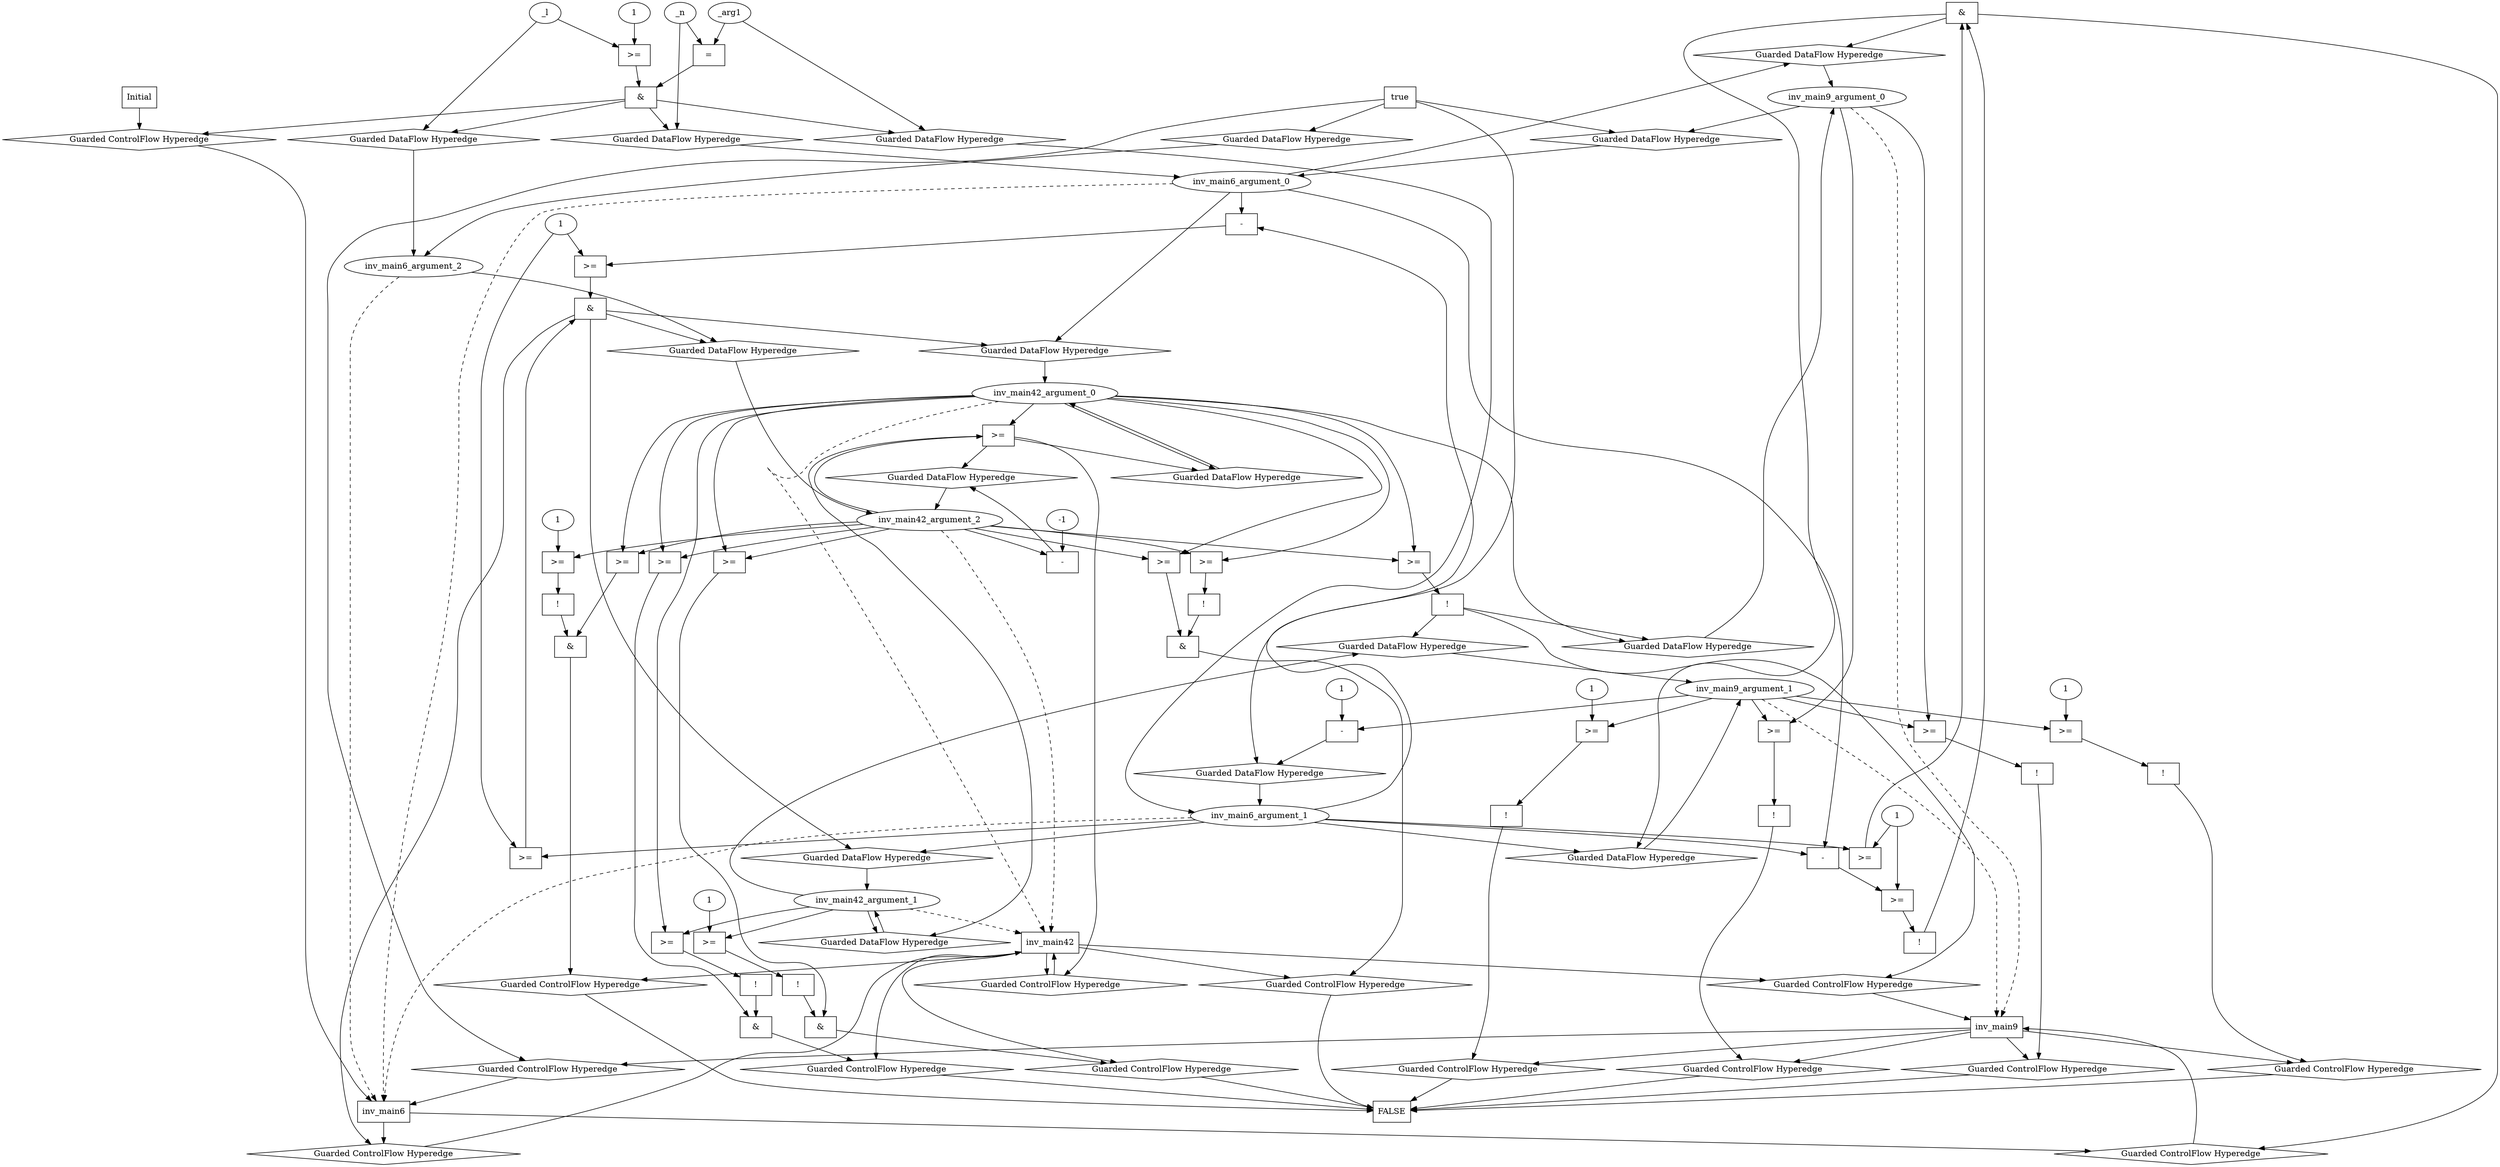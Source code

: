 digraph dag {
inv_main42 [label="inv_main42" shape="rect"];
inv_main6 [label="inv_main6" shape="rect"];
inv_main9 [label="inv_main9" shape="rect"];
FALSE [label="FALSE" shape="rect"];
Initial [label="Initial" shape="rect"];
ControlFowHyperEdge_0 [label="Guarded ControlFlow Hyperedge" shape="diamond"];
inv_main42 -> ControlFowHyperEdge_0[label=""]
ControlFowHyperEdge_0 -> inv_main9[label=""]
ControlFowHyperEdge_1 [label="Guarded ControlFlow Hyperedge" shape="diamond"];
Initial -> ControlFowHyperEdge_1[label=""]
ControlFowHyperEdge_1 -> inv_main6[label=""]
ControlFowHyperEdge_2 [label="Guarded ControlFlow Hyperedge" shape="diamond"];
inv_main6 -> ControlFowHyperEdge_2[label=""]
ControlFowHyperEdge_2 -> inv_main9[label=""]
ControlFowHyperEdge_3 [label="Guarded ControlFlow Hyperedge" shape="diamond"];
inv_main42 -> ControlFowHyperEdge_3[label=""]
ControlFowHyperEdge_3 -> inv_main42[label=""]
ControlFowHyperEdge_4 [label="Guarded ControlFlow Hyperedge" shape="diamond"];
inv_main9 -> ControlFowHyperEdge_4[label=""]
ControlFowHyperEdge_4 -> inv_main6[label=""]
ControlFowHyperEdge_5 [label="Guarded ControlFlow Hyperedge" shape="diamond"];
inv_main6 -> ControlFowHyperEdge_5[label=""]
ControlFowHyperEdge_5 -> inv_main42[label=""]
ControlFowHyperEdge_6 [label="Guarded ControlFlow Hyperedge" shape="diamond"];
inv_main42 -> ControlFowHyperEdge_6[label=""]
ControlFowHyperEdge_6 -> FALSE[label=""]
ControlFowHyperEdge_7 [label="Guarded ControlFlow Hyperedge" shape="diamond"];
inv_main42 -> ControlFowHyperEdge_7[label=""]
ControlFowHyperEdge_7 -> FALSE[label=""]
ControlFowHyperEdge_8 [label="Guarded ControlFlow Hyperedge" shape="diamond"];
inv_main42 -> ControlFowHyperEdge_8[label=""]
ControlFowHyperEdge_8 -> FALSE[label=""]
ControlFowHyperEdge_9 [label="Guarded ControlFlow Hyperedge" shape="diamond"];
inv_main42 -> ControlFowHyperEdge_9[label=""]
ControlFowHyperEdge_9 -> FALSE[label=""]
ControlFowHyperEdge_10 [label="Guarded ControlFlow Hyperedge" shape="diamond"];
inv_main9 -> ControlFowHyperEdge_10[label=""]
ControlFowHyperEdge_10 -> FALSE[label=""]
ControlFowHyperEdge_11 [label="Guarded ControlFlow Hyperedge" shape="diamond"];
inv_main9 -> ControlFowHyperEdge_11[label=""]
ControlFowHyperEdge_11 -> FALSE[label=""]
ControlFowHyperEdge_12 [label="Guarded ControlFlow Hyperedge" shape="diamond"];
inv_main9 -> ControlFowHyperEdge_12[label=""]
ControlFowHyperEdge_12 -> FALSE[label=""]
ControlFowHyperEdge_13 [label="Guarded ControlFlow Hyperedge" shape="diamond"];
inv_main9 -> ControlFowHyperEdge_13[label=""]
ControlFowHyperEdge_13 -> FALSE[label=""]
inv_main9_argument_0 [label="inv_main9_argument_0" shape="oval"];
inv_main9_argument_0 -> inv_main9[label="" style="dashed"]
inv_main9_argument_1 [label="inv_main9_argument_1" shape="oval"];
inv_main9_argument_1 -> inv_main9[label="" style="dashed"]
inv_main42_argument_0 [label="inv_main42_argument_0" shape="oval"];
inv_main42_argument_0 -> inv_main42[label="" style="dashed"]
inv_main42_argument_1 [label="inv_main42_argument_1" shape="oval"];
inv_main42_argument_1 -> inv_main42[label="" style="dashed"]
inv_main42_argument_2 [label="inv_main42_argument_2" shape="oval"];
inv_main42_argument_2 -> inv_main42[label="" style="dashed"]
inv_main6_argument_0 [label="inv_main6_argument_0" shape="oval"];
inv_main6_argument_0 -> inv_main6[label="" style="dashed"]
inv_main6_argument_1 [label="inv_main6_argument_1" shape="oval"];
inv_main6_argument_1 -> inv_main6[label="" style="dashed"]
inv_main6_argument_2 [label="inv_main6_argument_2" shape="oval"];
inv_main6_argument_2 -> inv_main6[label="" style="dashed"]

xxxinv_main9___inv_main42_0xxxguard_0_node_0 [label="!" shape="rect"];
xxxinv_main9___inv_main42_0xxxguard_0_node_1 [label=">=" shape="rect"];
xxxinv_main9___inv_main42_0xxxguard_0_node_1->xxxinv_main9___inv_main42_0xxxguard_0_node_0
inv_main42_argument_0->xxxinv_main9___inv_main42_0xxxguard_0_node_1
inv_main42_argument_2->xxxinv_main9___inv_main42_0xxxguard_0_node_1

xxxinv_main9___inv_main42_0xxxguard_0_node_0->ControlFowHyperEdge_0 [label=""];
xxxinv_main6___Initial_1xxx_and [label="&" shape="rect"];
xxxinv_main6___Initial_1xxxguard_0_node_0 [label=">=" shape="rect"];
xxxinv_main6___Initial_1xxxguard_0_node_2 [label="1"];
xxxinv_main6___Initial_1xxxdataFlow2_node_0->xxxinv_main6___Initial_1xxxguard_0_node_0
xxxinv_main6___Initial_1xxxguard_0_node_2->xxxinv_main6___Initial_1xxxguard_0_node_0

xxxinv_main6___Initial_1xxxguard_0_node_0->xxxinv_main6___Initial_1xxx_and [label=""];
xxxinv_main6___Initial_1xxxguard1_node_0 [label="=" shape="rect"];
xxxinv_main6___Initial_1xxxdataFlow_0_node_0->xxxinv_main6___Initial_1xxxguard1_node_0
xxxinv_main6___Initial_1xxxdataFlow1_node_0->xxxinv_main6___Initial_1xxxguard1_node_0

xxxinv_main6___Initial_1xxxguard1_node_0->xxxinv_main6___Initial_1xxx_and [label=""];
xxxinv_main6___Initial_1xxx_and->ControlFowHyperEdge_1 [label=""];
xxxinv_main6___Initial_1xxxdataFlow_0_node_0 [label="_n"];

xxxinv_main6___Initial_1xxxdataFlow_0_node_0->DataFowHyperEdge_1_inv_main6_argument_0 [label=""];
xxxinv_main6___Initial_1xxxdataFlow1_node_0 [label="_arg1"];

xxxinv_main6___Initial_1xxxdataFlow1_node_0->DataFowHyperEdge_1_inv_main6_argument_1 [label=""];
xxxinv_main6___Initial_1xxxdataFlow2_node_0 [label="_l"];

xxxinv_main6___Initial_1xxxdataFlow2_node_0->DataFowHyperEdge_1_inv_main6_argument_2 [label=""];
xxxinv_main9___inv_main6_2xxx_and [label="&" shape="rect"];
xxxinv_main9___inv_main6_2xxxguard_0_node_0 [label="!" shape="rect"];
xxxinv_main9___inv_main6_2xxxguard_0_node_1 [label=">=" shape="rect"];
xxxinv_main9___inv_main6_2xxxguard_0_node_2 [label="-" shape="rect"];
xxxinv_main9___inv_main6_2xxxguard_0_node_5 [label="1"];
xxxinv_main9___inv_main6_2xxxguard_0_node_1->xxxinv_main9___inv_main6_2xxxguard_0_node_0
xxxinv_main9___inv_main6_2xxxguard_0_node_2->xxxinv_main9___inv_main6_2xxxguard_0_node_1
xxxinv_main9___inv_main6_2xxxguard_0_node_5->xxxinv_main9___inv_main6_2xxxguard_0_node_1
inv_main6_argument_0->xxxinv_main9___inv_main6_2xxxguard_0_node_2
inv_main6_argument_1->xxxinv_main9___inv_main6_2xxxguard_0_node_2

xxxinv_main9___inv_main6_2xxxguard_0_node_0->xxxinv_main9___inv_main6_2xxx_and [label=""];
xxxinv_main9___inv_main6_2xxxguard1_node_0 [label=">=" shape="rect"];
inv_main6_argument_1->xxxinv_main9___inv_main6_2xxxguard1_node_0
xxxinv_main9___inv_main6_2xxxguard_0_node_5->xxxinv_main9___inv_main6_2xxxguard1_node_0

xxxinv_main9___inv_main6_2xxxguard1_node_0->xxxinv_main9___inv_main6_2xxx_and [label=""];
xxxinv_main9___inv_main6_2xxx_and->ControlFowHyperEdge_2 [label=""];
xxxinv_main42___inv_main42_3xxxguard_0_node_0 [label=">=" shape="rect"];
inv_main42_argument_0->xxxinv_main42___inv_main42_3xxxguard_0_node_0
inv_main42_argument_2->xxxinv_main42___inv_main42_3xxxguard_0_node_0

xxxinv_main42___inv_main42_3xxxguard_0_node_0->ControlFowHyperEdge_3 [label=""];
xxxinv_main42___inv_main42_3xxxdataFlow_0_node_0 [label="-" shape="rect"];
xxxinv_main42___inv_main42_3xxxdataFlow_0_node_2 [label="-1"];
inv_main42_argument_2->xxxinv_main42___inv_main42_3xxxdataFlow_0_node_0
xxxinv_main42___inv_main42_3xxxdataFlow_0_node_2->xxxinv_main42___inv_main42_3xxxdataFlow_0_node_0

xxxinv_main42___inv_main42_3xxxdataFlow_0_node_0->DataFowHyperEdge_3_inv_main42_argument_2 [label=""];
true_4 [label="true" shape="rect"];
true_4->ControlFowHyperEdge_4 [label=""];
xxxinv_main6___inv_main9_4xxxdataFlow_0_node_0 [label="-" shape="rect"];
xxxinv_main6___inv_main9_4xxxdataFlow_0_node_2 [label="1"];
inv_main9_argument_1->xxxinv_main6___inv_main9_4xxxdataFlow_0_node_0
xxxinv_main6___inv_main9_4xxxdataFlow_0_node_2->xxxinv_main6___inv_main9_4xxxdataFlow_0_node_0

xxxinv_main6___inv_main9_4xxxdataFlow_0_node_0->DataFowHyperEdge_4_inv_main6_argument_1 [label=""];
xxxinv_main42___inv_main6_5xxx_and [label="&" shape="rect"];
xxxinv_main42___inv_main6_5xxxguard_0_node_0 [label=">=" shape="rect"];
xxxinv_main42___inv_main6_5xxxguard_0_node_1 [label="-" shape="rect"];
xxxinv_main42___inv_main6_5xxxguard_0_node_4 [label="1"];
xxxinv_main42___inv_main6_5xxxguard_0_node_1->xxxinv_main42___inv_main6_5xxxguard_0_node_0
xxxinv_main42___inv_main6_5xxxguard_0_node_4->xxxinv_main42___inv_main6_5xxxguard_0_node_0
inv_main6_argument_0->xxxinv_main42___inv_main6_5xxxguard_0_node_1
inv_main6_argument_1->xxxinv_main42___inv_main6_5xxxguard_0_node_1

xxxinv_main42___inv_main6_5xxxguard_0_node_0->xxxinv_main42___inv_main6_5xxx_and [label=""];
xxxinv_main42___inv_main6_5xxxguard1_node_0 [label=">=" shape="rect"];
inv_main6_argument_1->xxxinv_main42___inv_main6_5xxxguard1_node_0
xxxinv_main42___inv_main6_5xxxguard_0_node_4->xxxinv_main42___inv_main6_5xxxguard1_node_0

xxxinv_main42___inv_main6_5xxxguard1_node_0->xxxinv_main42___inv_main6_5xxx_and [label=""];
xxxinv_main42___inv_main6_5xxx_and->ControlFowHyperEdge_5 [label=""];
xxxFALSE___inv_main42_6xxx_and [label="&" shape="rect"];
xxxFALSE___inv_main42_6xxxguard_0_node_0 [label="!" shape="rect"];
xxxFALSE___inv_main42_6xxxguard_0_node_1 [label=">=" shape="rect"];
xxxFALSE___inv_main42_6xxxguard_0_node_3 [label="1"];
xxxFALSE___inv_main42_6xxxguard_0_node_1->xxxFALSE___inv_main42_6xxxguard_0_node_0
inv_main42_argument_2->xxxFALSE___inv_main42_6xxxguard_0_node_1
xxxFALSE___inv_main42_6xxxguard_0_node_3->xxxFALSE___inv_main42_6xxxguard_0_node_1

xxxFALSE___inv_main42_6xxxguard_0_node_0->xxxFALSE___inv_main42_6xxx_and [label=""];
xxxFALSE___inv_main42_6xxxguard1_node_0 [label=">=" shape="rect"];
inv_main42_argument_0->xxxFALSE___inv_main42_6xxxguard1_node_0
inv_main42_argument_2->xxxFALSE___inv_main42_6xxxguard1_node_0

xxxFALSE___inv_main42_6xxxguard1_node_0->xxxFALSE___inv_main42_6xxx_and [label=""];
xxxFALSE___inv_main42_6xxx_and->ControlFowHyperEdge_6 [label=""];
xxxFALSE___inv_main42_7xxx_and [label="&" shape="rect"];
xxxFALSE___inv_main42_7xxxguard_0_node_0 [label="!" shape="rect"];
xxxFALSE___inv_main42_7xxxguard_0_node_1 [label=">=" shape="rect"];
xxxFALSE___inv_main42_7xxxguard_0_node_1->xxxFALSE___inv_main42_7xxxguard_0_node_0
inv_main42_argument_0->xxxFALSE___inv_main42_7xxxguard_0_node_1
inv_main42_argument_2->xxxFALSE___inv_main42_7xxxguard_0_node_1

xxxFALSE___inv_main42_7xxxguard_0_node_0->xxxFALSE___inv_main42_7xxx_and [label=""];
xxxFALSE___inv_main42_7xxxguard1_node_0 [label=">=" shape="rect"];
inv_main42_argument_0->xxxFALSE___inv_main42_7xxxguard1_node_0
inv_main42_argument_2->xxxFALSE___inv_main42_7xxxguard1_node_0

xxxFALSE___inv_main42_7xxxguard1_node_0->xxxFALSE___inv_main42_7xxx_and [label=""];
xxxFALSE___inv_main42_7xxx_and->ControlFowHyperEdge_7 [label=""];
xxxFALSE___inv_main42_8xxx_and [label="&" shape="rect"];
xxxFALSE___inv_main42_8xxxguard_0_node_0 [label="!" shape="rect"];
xxxFALSE___inv_main42_8xxxguard_0_node_1 [label=">=" shape="rect"];
xxxFALSE___inv_main42_8xxxguard_0_node_3 [label="1"];
xxxFALSE___inv_main42_8xxxguard_0_node_1->xxxFALSE___inv_main42_8xxxguard_0_node_0
inv_main42_argument_1->xxxFALSE___inv_main42_8xxxguard_0_node_1
xxxFALSE___inv_main42_8xxxguard_0_node_3->xxxFALSE___inv_main42_8xxxguard_0_node_1

xxxFALSE___inv_main42_8xxxguard_0_node_0->xxxFALSE___inv_main42_8xxx_and [label=""];
xxxFALSE___inv_main42_8xxxguard1_node_0 [label=">=" shape="rect"];
inv_main42_argument_0->xxxFALSE___inv_main42_8xxxguard1_node_0
inv_main42_argument_2->xxxFALSE___inv_main42_8xxxguard1_node_0

xxxFALSE___inv_main42_8xxxguard1_node_0->xxxFALSE___inv_main42_8xxx_and [label=""];
xxxFALSE___inv_main42_8xxx_and->ControlFowHyperEdge_8 [label=""];
xxxFALSE___inv_main42_9xxx_and [label="&" shape="rect"];
xxxFALSE___inv_main42_9xxxguard_0_node_0 [label="!" shape="rect"];
xxxFALSE___inv_main42_9xxxguard_0_node_1 [label=">=" shape="rect"];
xxxFALSE___inv_main42_9xxxguard_0_node_1->xxxFALSE___inv_main42_9xxxguard_0_node_0
inv_main42_argument_0->xxxFALSE___inv_main42_9xxxguard_0_node_1
inv_main42_argument_1->xxxFALSE___inv_main42_9xxxguard_0_node_1

xxxFALSE___inv_main42_9xxxguard_0_node_0->xxxFALSE___inv_main42_9xxx_and [label=""];
xxxFALSE___inv_main42_9xxxguard1_node_0 [label=">=" shape="rect"];
inv_main42_argument_0->xxxFALSE___inv_main42_9xxxguard1_node_0
inv_main42_argument_2->xxxFALSE___inv_main42_9xxxguard1_node_0

xxxFALSE___inv_main42_9xxxguard1_node_0->xxxFALSE___inv_main42_9xxx_and [label=""];
xxxFALSE___inv_main42_9xxx_and->ControlFowHyperEdge_9 [label=""];
xxxFALSE___inv_main9_10xxxguard_0_node_0 [label="!" shape="rect"];
xxxFALSE___inv_main9_10xxxguard_0_node_1 [label=">=" shape="rect"];
xxxFALSE___inv_main9_10xxxguard_0_node_3 [label="1"];
xxxFALSE___inv_main9_10xxxguard_0_node_1->xxxFALSE___inv_main9_10xxxguard_0_node_0
inv_main9_argument_1->xxxFALSE___inv_main9_10xxxguard_0_node_1
xxxFALSE___inv_main9_10xxxguard_0_node_3->xxxFALSE___inv_main9_10xxxguard_0_node_1

xxxFALSE___inv_main9_10xxxguard_0_node_0->ControlFowHyperEdge_10 [label=""];
xxxFALSE___inv_main9_11xxxguard_0_node_0 [label="!" shape="rect"];
xxxFALSE___inv_main9_11xxxguard_0_node_1 [label=">=" shape="rect"];
xxxFALSE___inv_main9_11xxxguard_0_node_1->xxxFALSE___inv_main9_11xxxguard_0_node_0
inv_main9_argument_0->xxxFALSE___inv_main9_11xxxguard_0_node_1
inv_main9_argument_1->xxxFALSE___inv_main9_11xxxguard_0_node_1

xxxFALSE___inv_main9_11xxxguard_0_node_0->ControlFowHyperEdge_11 [label=""];
xxxFALSE___inv_main9_12xxxguard_0_node_0 [label="!" shape="rect"];
xxxFALSE___inv_main9_12xxxguard_0_node_1 [label=">=" shape="rect"];
xxxFALSE___inv_main9_12xxxguard_0_node_3 [label="1"];
xxxFALSE___inv_main9_12xxxguard_0_node_1->xxxFALSE___inv_main9_12xxxguard_0_node_0
inv_main9_argument_1->xxxFALSE___inv_main9_12xxxguard_0_node_1
xxxFALSE___inv_main9_12xxxguard_0_node_3->xxxFALSE___inv_main9_12xxxguard_0_node_1

xxxFALSE___inv_main9_12xxxguard_0_node_0->ControlFowHyperEdge_12 [label=""];
xxxFALSE___inv_main9_13xxxguard_0_node_0 [label="!" shape="rect"];
xxxFALSE___inv_main9_13xxxguard_0_node_1 [label=">=" shape="rect"];
xxxFALSE___inv_main9_13xxxguard_0_node_1->xxxFALSE___inv_main9_13xxxguard_0_node_0
inv_main9_argument_0->xxxFALSE___inv_main9_13xxxguard_0_node_1
inv_main9_argument_1->xxxFALSE___inv_main9_13xxxguard_0_node_1

xxxFALSE___inv_main9_13xxxguard_0_node_0->ControlFowHyperEdge_13 [label=""];
DataFowHyperEdge_0_inv_main9_argument_0 [label="Guarded DataFlow Hyperedge" shape="diamond"];
DataFowHyperEdge_0_inv_main9_argument_0 -> inv_main9_argument_0[label=""]
xxxinv_main9___inv_main42_0xxxguard_0_node_0 -> DataFowHyperEdge_0_inv_main9_argument_0[label=""]
DataFowHyperEdge_0_inv_main9_argument_1 [label="Guarded DataFlow Hyperedge" shape="diamond"];
DataFowHyperEdge_0_inv_main9_argument_1 -> inv_main9_argument_1[label=""]
xxxinv_main9___inv_main42_0xxxguard_0_node_0 -> DataFowHyperEdge_0_inv_main9_argument_1[label=""]
DataFowHyperEdge_1_inv_main6_argument_0 [label="Guarded DataFlow Hyperedge" shape="diamond"];
DataFowHyperEdge_1_inv_main6_argument_0 -> inv_main6_argument_0[label=""]
xxxinv_main6___Initial_1xxx_and -> DataFowHyperEdge_1_inv_main6_argument_0[label=""]
DataFowHyperEdge_1_inv_main6_argument_1 [label="Guarded DataFlow Hyperedge" shape="diamond"];
DataFowHyperEdge_1_inv_main6_argument_1 -> inv_main6_argument_1[label=""]
xxxinv_main6___Initial_1xxx_and -> DataFowHyperEdge_1_inv_main6_argument_1[label=""]
DataFowHyperEdge_1_inv_main6_argument_2 [label="Guarded DataFlow Hyperedge" shape="diamond"];
DataFowHyperEdge_1_inv_main6_argument_2 -> inv_main6_argument_2[label=""]
xxxinv_main6___Initial_1xxx_and -> DataFowHyperEdge_1_inv_main6_argument_2[label=""]
DataFowHyperEdge_2_inv_main9_argument_0 [label="Guarded DataFlow Hyperedge" shape="diamond"];
DataFowHyperEdge_2_inv_main9_argument_0 -> inv_main9_argument_0[label=""]
xxxinv_main9___inv_main6_2xxx_and -> DataFowHyperEdge_2_inv_main9_argument_0[label=""]
DataFowHyperEdge_2_inv_main9_argument_1 [label="Guarded DataFlow Hyperedge" shape="diamond"];
DataFowHyperEdge_2_inv_main9_argument_1 -> inv_main9_argument_1[label=""]
xxxinv_main9___inv_main6_2xxx_and -> DataFowHyperEdge_2_inv_main9_argument_1[label=""]
DataFowHyperEdge_3_inv_main42_argument_0 [label="Guarded DataFlow Hyperedge" shape="diamond"];
DataFowHyperEdge_3_inv_main42_argument_0 -> inv_main42_argument_0[label=""]
xxxinv_main42___inv_main42_3xxxguard_0_node_0 -> DataFowHyperEdge_3_inv_main42_argument_0[label=""]
DataFowHyperEdge_3_inv_main42_argument_1 [label="Guarded DataFlow Hyperedge" shape="diamond"];
DataFowHyperEdge_3_inv_main42_argument_1 -> inv_main42_argument_1[label=""]
xxxinv_main42___inv_main42_3xxxguard_0_node_0 -> DataFowHyperEdge_3_inv_main42_argument_1[label=""]
DataFowHyperEdge_3_inv_main42_argument_2 [label="Guarded DataFlow Hyperedge" shape="diamond"];
DataFowHyperEdge_3_inv_main42_argument_2 -> inv_main42_argument_2[label=""]
xxxinv_main42___inv_main42_3xxxguard_0_node_0 -> DataFowHyperEdge_3_inv_main42_argument_2[label=""]
DataFowHyperEdge_4_inv_main6_argument_0 [label="Guarded DataFlow Hyperedge" shape="diamond"];
DataFowHyperEdge_4_inv_main6_argument_0 -> inv_main6_argument_0[label=""]
true_4->DataFowHyperEdge_4_inv_main6_argument_0 [label=""];
DataFowHyperEdge_4_inv_main6_argument_1 [label="Guarded DataFlow Hyperedge" shape="diamond"];
DataFowHyperEdge_4_inv_main6_argument_1 -> inv_main6_argument_1[label=""]
true_4->DataFowHyperEdge_4_inv_main6_argument_1 [label=""];
DataFowHyperEdge_4_inv_main6_argument_2 [label="Guarded DataFlow Hyperedge" shape="diamond"];
DataFowHyperEdge_4_inv_main6_argument_2 -> inv_main6_argument_2[label=""]
true_4->DataFowHyperEdge_4_inv_main6_argument_2 [label=""];
DataFowHyperEdge_5_inv_main42_argument_0 [label="Guarded DataFlow Hyperedge" shape="diamond"];
DataFowHyperEdge_5_inv_main42_argument_0 -> inv_main42_argument_0[label=""]
xxxinv_main42___inv_main6_5xxx_and -> DataFowHyperEdge_5_inv_main42_argument_0[label=""]
DataFowHyperEdge_5_inv_main42_argument_1 [label="Guarded DataFlow Hyperedge" shape="diamond"];
DataFowHyperEdge_5_inv_main42_argument_1 -> inv_main42_argument_1[label=""]
xxxinv_main42___inv_main6_5xxx_and -> DataFowHyperEdge_5_inv_main42_argument_1[label=""]
DataFowHyperEdge_5_inv_main42_argument_2 [label="Guarded DataFlow Hyperedge" shape="diamond"];
DataFowHyperEdge_5_inv_main42_argument_2 -> inv_main42_argument_2[label=""]
xxxinv_main42___inv_main6_5xxx_and -> DataFowHyperEdge_5_inv_main42_argument_2[label=""]
inv_main42_argument_0 -> DataFowHyperEdge_0_inv_main9_argument_0[label=""]
inv_main42_argument_1 -> DataFowHyperEdge_0_inv_main9_argument_1[label=""]
inv_main6_argument_0 -> DataFowHyperEdge_2_inv_main9_argument_0[label=""]
inv_main6_argument_1 -> DataFowHyperEdge_2_inv_main9_argument_1[label=""]
inv_main42_argument_0 -> DataFowHyperEdge_3_inv_main42_argument_0[label=""]
inv_main42_argument_1 -> DataFowHyperEdge_3_inv_main42_argument_1[label=""]
inv_main9_argument_0 -> DataFowHyperEdge_4_inv_main6_argument_0[label=""]
inv_main6_argument_0 -> DataFowHyperEdge_5_inv_main42_argument_0[label=""]
inv_main6_argument_1 -> DataFowHyperEdge_5_inv_main42_argument_1[label=""]
inv_main6_argument_2 -> DataFowHyperEdge_5_inv_main42_argument_2[label=""]
}
